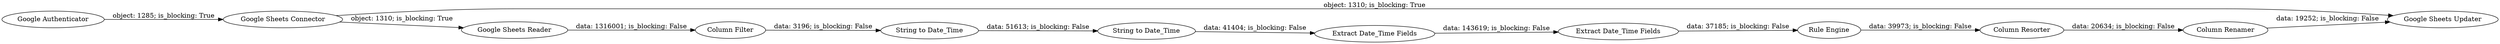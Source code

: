 digraph {
	"3025978301513285198_5" [label="Google Sheets Connector"]
	"3025978301513285198_8" [label="Extract Date_Time Fields"]
	"3025978301513285198_14" [label="Column Renamer"]
	"3025978301513285198_10" [label="Rule Engine"]
	"3025978301513285198_11" [label="String to Date_Time"]
	"3025978301513285198_9" [label="String to Date_Time"]
	"3025978301513285198_6" [label="Google Sheets Updater"]
	"3025978301513285198_12" [label="Extract Date_Time Fields"]
	"3025978301513285198_7" [label="Column Filter"]
	"3025978301513285198_2" [label="Google Sheets Reader"]
	"3025978301513285198_1" [label="Google Authenticator"]
	"3025978301513285198_13" [label="Column Resorter"]
	"3025978301513285198_5" -> "3025978301513285198_2" [label="object: 1310; is_blocking: True"]
	"3025978301513285198_14" -> "3025978301513285198_6" [label="data: 19252; is_blocking: False"]
	"3025978301513285198_13" -> "3025978301513285198_14" [label="data: 20634; is_blocking: False"]
	"3025978301513285198_9" -> "3025978301513285198_11" [label="data: 51613; is_blocking: False"]
	"3025978301513285198_7" -> "3025978301513285198_9" [label="data: 3196; is_blocking: False"]
	"3025978301513285198_11" -> "3025978301513285198_8" [label="data: 41404; is_blocking: False"]
	"3025978301513285198_5" -> "3025978301513285198_6" [label="object: 1310; is_blocking: True"]
	"3025978301513285198_10" -> "3025978301513285198_13" [label="data: 39973; is_blocking: False"]
	"3025978301513285198_2" -> "3025978301513285198_7" [label="data: 1316001; is_blocking: False"]
	"3025978301513285198_12" -> "3025978301513285198_10" [label="data: 37185; is_blocking: False"]
	"3025978301513285198_8" -> "3025978301513285198_12" [label="data: 143619; is_blocking: False"]
	"3025978301513285198_1" -> "3025978301513285198_5" [label="object: 1285; is_blocking: True"]
	rankdir=LR
}
